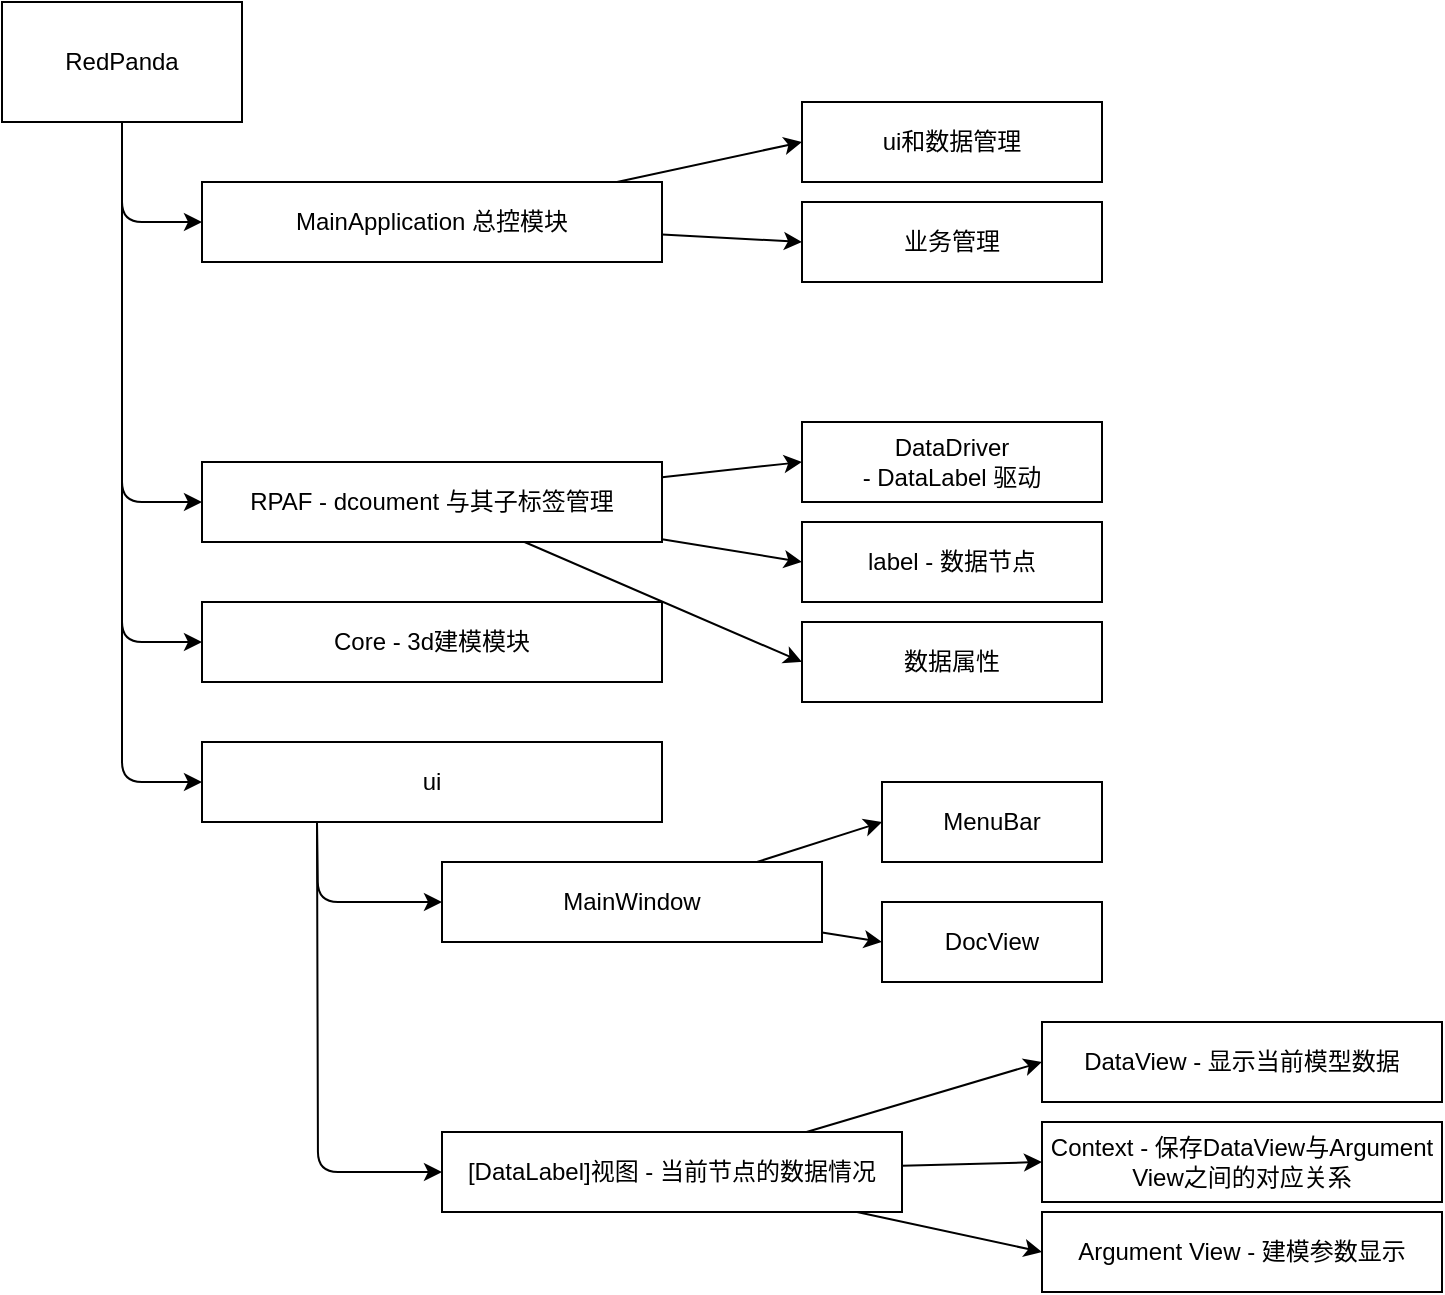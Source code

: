 <mxfile>
    <diagram id="swlD8_S2L-6cyXbSWgYM" name="第 1 页">
        <mxGraphModel dx="451" dy="706" grid="1" gridSize="10" guides="1" tooltips="1" connect="1" arrows="1" fold="1" page="1" pageScale="1" pageWidth="827" pageHeight="1169" math="0" shadow="0">
            <root>
                <mxCell id="0"/>
                <mxCell id="1" parent="0"/>
                <mxCell id="8" style="edgeStyle=none;html=1;entryX=0;entryY=0.5;entryDx=0;entryDy=0;" parent="1" source="5" target="7" edge="1">
                    <mxGeometry relative="1" as="geometry">
                        <Array as="points">
                            <mxPoint x="80" y="140"/>
                        </Array>
                    </mxGeometry>
                </mxCell>
                <mxCell id="12" style="edgeStyle=none;html=1;entryX=0;entryY=0.5;entryDx=0;entryDy=0;" parent="1" source="5" target="11" edge="1">
                    <mxGeometry relative="1" as="geometry">
                        <Array as="points">
                            <mxPoint x="80" y="280"/>
                        </Array>
                    </mxGeometry>
                </mxCell>
                <mxCell id="27" style="edgeStyle=none;html=1;entryX=0;entryY=0.5;entryDx=0;entryDy=0;" parent="1" source="5" target="26" edge="1">
                    <mxGeometry relative="1" as="geometry">
                        <Array as="points">
                            <mxPoint x="80" y="420"/>
                        </Array>
                    </mxGeometry>
                </mxCell>
                <mxCell id="48" style="edgeStyle=none;html=1;" parent="1" source="5" edge="1">
                    <mxGeometry relative="1" as="geometry">
                        <mxPoint x="120" y="350" as="targetPoint"/>
                        <Array as="points">
                            <mxPoint x="80" y="350"/>
                        </Array>
                    </mxGeometry>
                </mxCell>
                <mxCell id="5" value="RedPanda" style="rounded=0;whiteSpace=wrap;html=1;" parent="1" vertex="1">
                    <mxGeometry x="20" y="30" width="120" height="60" as="geometry"/>
                </mxCell>
                <mxCell id="18" style="edgeStyle=none;html=1;entryX=0;entryY=0.5;entryDx=0;entryDy=0;" parent="1" source="7" target="16" edge="1">
                    <mxGeometry relative="1" as="geometry"/>
                </mxCell>
                <mxCell id="20" style="edgeStyle=none;html=1;entryX=0;entryY=0.5;entryDx=0;entryDy=0;" parent="1" source="7" target="19" edge="1">
                    <mxGeometry relative="1" as="geometry"/>
                </mxCell>
                <mxCell id="7" value="MainApplication 总控模块" style="rounded=0;whiteSpace=wrap;html=1;" parent="1" vertex="1">
                    <mxGeometry x="120" y="120" width="230" height="40" as="geometry"/>
                </mxCell>
                <mxCell id="42" style="edgeStyle=none;html=1;entryX=0;entryY=0.5;entryDx=0;entryDy=0;" parent="1" source="11" target="43" edge="1">
                    <mxGeometry relative="1" as="geometry">
                        <mxPoint x="400" y="280" as="targetPoint"/>
                    </mxGeometry>
                </mxCell>
                <mxCell id="50" style="edgeStyle=none;html=1;entryX=0;entryY=0.5;entryDx=0;entryDy=0;" parent="1" source="11" target="49" edge="1">
                    <mxGeometry relative="1" as="geometry"/>
                </mxCell>
                <mxCell id="53" style="edgeStyle=none;html=1;entryX=0;entryY=0.5;entryDx=0;entryDy=0;" parent="1" source="11" target="51" edge="1">
                    <mxGeometry relative="1" as="geometry"/>
                </mxCell>
                <mxCell id="11" value="RPAF - dcoument 与其子标签管理" style="rounded=0;whiteSpace=wrap;html=1;" parent="1" vertex="1">
                    <mxGeometry x="120" y="260" width="230" height="40" as="geometry"/>
                </mxCell>
                <mxCell id="23" style="edgeStyle=none;html=1;entryX=0;entryY=0.5;entryDx=0;entryDy=0;" parent="1" source="13" target="22" edge="1">
                    <mxGeometry relative="1" as="geometry"/>
                </mxCell>
                <mxCell id="25" style="edgeStyle=none;html=1;entryX=0;entryY=0.5;entryDx=0;entryDy=0;" parent="1" source="13" target="24" edge="1">
                    <mxGeometry relative="1" as="geometry"/>
                </mxCell>
                <mxCell id="41" style="edgeStyle=none;html=1;entryX=0;entryY=0.5;entryDx=0;entryDy=0;" parent="1" source="13" target="40" edge="1">
                    <mxGeometry relative="1" as="geometry"/>
                </mxCell>
                <mxCell id="13" value="[DataLabel]视图 - 当前节点的数据情况" style="rounded=0;whiteSpace=wrap;html=1;" parent="1" vertex="1">
                    <mxGeometry x="240" y="595" width="230" height="40" as="geometry"/>
                </mxCell>
                <mxCell id="16" value="ui和数据管理" style="rounded=0;whiteSpace=wrap;html=1;" parent="1" vertex="1">
                    <mxGeometry x="420" y="80" width="150" height="40" as="geometry"/>
                </mxCell>
                <mxCell id="19" value="业务管理" style="rounded=0;whiteSpace=wrap;html=1;" parent="1" vertex="1">
                    <mxGeometry x="420" y="130" width="150" height="40" as="geometry"/>
                </mxCell>
                <mxCell id="22" value="DataView - 显示当前模型数据" style="rounded=0;whiteSpace=wrap;html=1;" parent="1" vertex="1">
                    <mxGeometry x="540" y="540" width="200" height="40" as="geometry"/>
                </mxCell>
                <mxCell id="24" value="Argument View - 建模参数显示" style="rounded=0;whiteSpace=wrap;html=1;" parent="1" vertex="1">
                    <mxGeometry x="540" y="635" width="200" height="40" as="geometry"/>
                </mxCell>
                <mxCell id="33" style="edgeStyle=none;html=1;exitX=0.25;exitY=1;exitDx=0;exitDy=0;entryX=0;entryY=0.5;entryDx=0;entryDy=0;" parent="1" source="26" target="32" edge="1">
                    <mxGeometry relative="1" as="geometry">
                        <Array as="points">
                            <mxPoint x="178" y="480"/>
                        </Array>
                    </mxGeometry>
                </mxCell>
                <mxCell id="39" style="edgeStyle=none;html=1;exitX=0.25;exitY=1;exitDx=0;exitDy=0;entryX=0;entryY=0.5;entryDx=0;entryDy=0;" parent="1" source="26" target="13" edge="1">
                    <mxGeometry relative="1" as="geometry">
                        <Array as="points">
                            <mxPoint x="178" y="615"/>
                        </Array>
                    </mxGeometry>
                </mxCell>
                <mxCell id="26" value="ui" style="rounded=0;whiteSpace=wrap;html=1;" parent="1" vertex="1">
                    <mxGeometry x="120" y="400" width="230" height="40" as="geometry"/>
                </mxCell>
                <mxCell id="36" style="edgeStyle=none;html=1;entryX=0;entryY=0.5;entryDx=0;entryDy=0;" parent="1" source="32" target="35" edge="1">
                    <mxGeometry relative="1" as="geometry"/>
                </mxCell>
                <mxCell id="38" style="edgeStyle=none;html=1;entryX=0;entryY=0.5;entryDx=0;entryDy=0;" parent="1" source="32" target="37" edge="1">
                    <mxGeometry relative="1" as="geometry"/>
                </mxCell>
                <mxCell id="32" value="MainWindow" style="rounded=0;whiteSpace=wrap;html=1;" parent="1" vertex="1">
                    <mxGeometry x="240" y="460" width="190" height="40" as="geometry"/>
                </mxCell>
                <mxCell id="35" value="MenuBar" style="rounded=0;whiteSpace=wrap;html=1;" parent="1" vertex="1">
                    <mxGeometry x="460" y="420" width="110" height="40" as="geometry"/>
                </mxCell>
                <mxCell id="37" value="DocView" style="rounded=0;whiteSpace=wrap;html=1;" parent="1" vertex="1">
                    <mxGeometry x="460" y="480" width="110" height="40" as="geometry"/>
                </mxCell>
                <mxCell id="40" value="Context - 保存DataView与Argument View之间的对应关系" style="rounded=0;whiteSpace=wrap;html=1;" parent="1" vertex="1">
                    <mxGeometry x="540" y="590" width="200" height="40" as="geometry"/>
                </mxCell>
                <mxCell id="43" value="DataDriver &lt;br&gt;- DataLabel 驱动" style="rounded=0;whiteSpace=wrap;html=1;" parent="1" vertex="1">
                    <mxGeometry x="420" y="240" width="150" height="40" as="geometry"/>
                </mxCell>
                <mxCell id="47" value="Core - 3d建模模块" style="rounded=0;whiteSpace=wrap;html=1;" parent="1" vertex="1">
                    <mxGeometry x="120" y="330" width="230" height="40" as="geometry"/>
                </mxCell>
                <mxCell id="49" value="label - 数据节点" style="rounded=0;whiteSpace=wrap;html=1;" parent="1" vertex="1">
                    <mxGeometry x="420" y="290" width="150" height="40" as="geometry"/>
                </mxCell>
                <mxCell id="51" value="数据属性" style="rounded=0;whiteSpace=wrap;html=1;" parent="1" vertex="1">
                    <mxGeometry x="420" y="340" width="150" height="40" as="geometry"/>
                </mxCell>
            </root>
        </mxGraphModel>
    </diagram>
</mxfile>